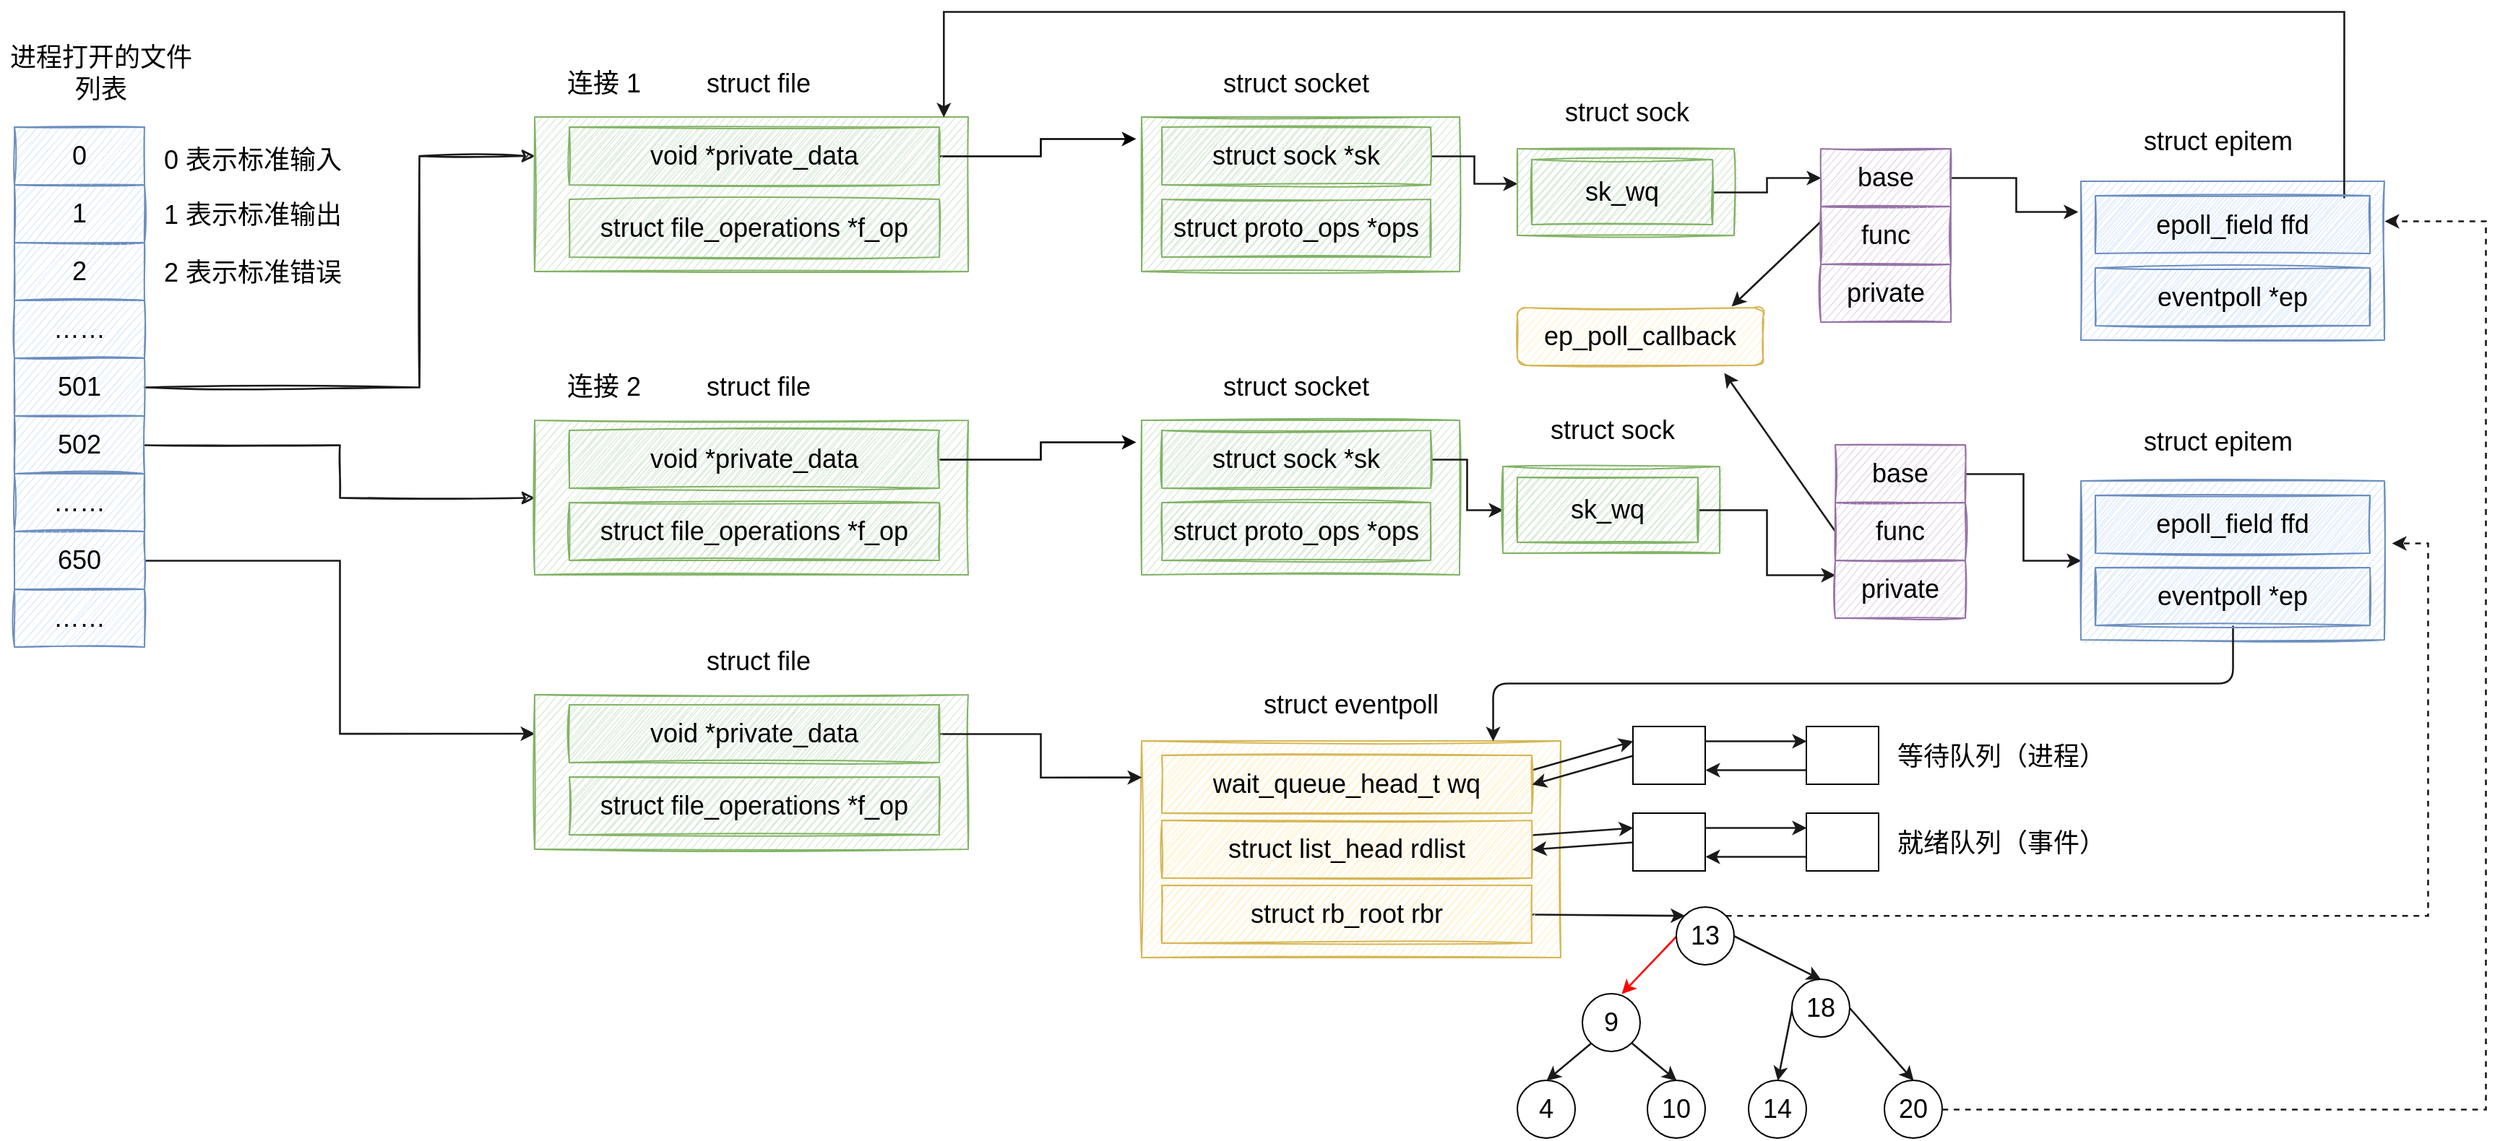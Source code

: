 <mxfile version="20.2.3" type="device"><diagram id="NGm_nT88N8FqhTaewvkt" name="第 1 页"><mxGraphModel dx="1102" dy="698" grid="1" gridSize="10" guides="1" tooltips="1" connect="1" arrows="1" fold="1" page="1" pageScale="1" pageWidth="827" pageHeight="1169" math="0" shadow="0"><root><mxCell id="0"/><mxCell id="1" parent="0"/><mxCell id="71tZlg1oUFOGQ1304Mce-2" value="0" style="rounded=0;whiteSpace=wrap;html=1;fontSize=18;fillColor=#dae8fc;strokeColor=#6c8ebf;sketch=1;" parent="1" vertex="1"><mxGeometry x="30" y="170" width="90" height="40" as="geometry"/></mxCell><mxCell id="pB7k-YdLjywB7rRusT3--1" value="1" style="rounded=0;whiteSpace=wrap;html=1;fontSize=18;fillColor=#dae8fc;strokeColor=#6c8ebf;sketch=1;" parent="1" vertex="1"><mxGeometry x="30" y="210" width="90" height="40" as="geometry"/></mxCell><mxCell id="pB7k-YdLjywB7rRusT3--2" value="2" style="rounded=0;whiteSpace=wrap;html=1;fontSize=18;fillColor=#dae8fc;strokeColor=#6c8ebf;sketch=1;" parent="1" vertex="1"><mxGeometry x="30" y="250" width="90" height="40" as="geometry"/></mxCell><mxCell id="pB7k-YdLjywB7rRusT3--3" value="……" style="rounded=0;whiteSpace=wrap;html=1;fontSize=18;fillColor=#dae8fc;strokeColor=#6c8ebf;sketch=1;" parent="1" vertex="1"><mxGeometry x="30" y="290" width="90" height="40" as="geometry"/></mxCell><mxCell id="pB7k-YdLjywB7rRusT3--30" style="edgeStyle=orthogonalEdgeStyle;rounded=0;sketch=1;orthogonalLoop=1;jettySize=auto;html=1;exitX=1;exitY=0.5;exitDx=0;exitDy=0;entryX=0;entryY=0.25;entryDx=0;entryDy=0;fontSize=18;strokeColor=#1A1A1A;strokeWidth=1.3;" parent="1" source="pB7k-YdLjywB7rRusT3--4" target="pB7k-YdLjywB7rRusT3--10" edge="1"><mxGeometry relative="1" as="geometry"><Array as="points"><mxPoint x="310" y="350"/><mxPoint x="310" y="190"/></Array></mxGeometry></mxCell><mxCell id="pB7k-YdLjywB7rRusT3--4" value="501" style="rounded=0;whiteSpace=wrap;html=1;fontSize=18;fillColor=#dae8fc;strokeColor=#6c8ebf;sketch=1;" parent="1" vertex="1"><mxGeometry x="30" y="330" width="90" height="40" as="geometry"/></mxCell><mxCell id="pB7k-YdLjywB7rRusT3--31" style="edgeStyle=orthogonalEdgeStyle;rounded=0;sketch=1;orthogonalLoop=1;jettySize=auto;html=1;exitX=1;exitY=0.5;exitDx=0;exitDy=0;fontSize=18;strokeColor=#1A1A1A;strokeWidth=1.3;" parent="1" source="pB7k-YdLjywB7rRusT3--5" target="pB7k-YdLjywB7rRusT3--19" edge="1"><mxGeometry relative="1" as="geometry"/></mxCell><mxCell id="pB7k-YdLjywB7rRusT3--5" value="502" style="rounded=0;whiteSpace=wrap;html=1;fontSize=18;fillColor=#dae8fc;strokeColor=#6c8ebf;sketch=1;" parent="1" vertex="1"><mxGeometry x="30" y="370" width="90" height="40" as="geometry"/></mxCell><mxCell id="pB7k-YdLjywB7rRusT3--6" value="……" style="rounded=0;whiteSpace=wrap;html=1;fontSize=18;fillColor=#dae8fc;strokeColor=#6c8ebf;sketch=1;" parent="1" vertex="1"><mxGeometry x="30" y="410" width="90" height="40" as="geometry"/></mxCell><mxCell id="pB7k-YdLjywB7rRusT3--7" value="0 表示标准输入" style="text;html=1;strokeColor=none;fillColor=none;align=center;verticalAlign=middle;whiteSpace=wrap;rounded=0;fontSize=18;" parent="1" vertex="1"><mxGeometry x="130" y="175" width="130" height="35" as="geometry"/></mxCell><mxCell id="pB7k-YdLjywB7rRusT3--8" value="1 表示标准输出" style="text;html=1;strokeColor=none;fillColor=none;align=center;verticalAlign=middle;whiteSpace=wrap;rounded=0;fontSize=18;" parent="1" vertex="1"><mxGeometry x="130" y="212.5" width="130" height="37.5" as="geometry"/></mxCell><mxCell id="pB7k-YdLjywB7rRusT3--9" value="2 表示标准错误" style="text;html=1;strokeColor=none;fillColor=none;align=center;verticalAlign=middle;whiteSpace=wrap;rounded=0;fontSize=18;" parent="1" vertex="1"><mxGeometry x="130" y="252.5" width="130" height="37.5" as="geometry"/></mxCell><mxCell id="pB7k-YdLjywB7rRusT3--10" value="" style="rounded=0;whiteSpace=wrap;html=1;sketch=1;fontSize=18;fillColor=#d5e8d4;strokeColor=#82b366;" parent="1" vertex="1"><mxGeometry x="390" y="163" width="300" height="107" as="geometry"/></mxCell><mxCell id="pB7k-YdLjywB7rRusT3--18" style="edgeStyle=orthogonalEdgeStyle;rounded=0;orthogonalLoop=1;jettySize=auto;html=1;exitX=1;exitY=0.5;exitDx=0;exitDy=0;entryX=-0.018;entryY=0.14;entryDx=0;entryDy=0;entryPerimeter=0;fontSize=18;strokeWidth=1.3;" parent="1" source="pB7k-YdLjywB7rRusT3--11" target="pB7k-YdLjywB7rRusT3--14" edge="1"><mxGeometry relative="1" as="geometry"/></mxCell><mxCell id="pB7k-YdLjywB7rRusT3--11" value="void *private_data" style="rounded=0;whiteSpace=wrap;html=1;sketch=1;fontSize=18;fillColor=#d5e8d4;strokeColor=#82b366;" parent="1" vertex="1"><mxGeometry x="414" y="170" width="256" height="40" as="geometry"/></mxCell><mxCell id="pB7k-YdLjywB7rRusT3--12" value="struct file_operations *f_op" style="rounded=0;whiteSpace=wrap;html=1;sketch=1;fontSize=18;fillColor=#d5e8d4;strokeColor=#82b366;" parent="1" vertex="1"><mxGeometry x="414" y="220" width="256" height="40" as="geometry"/></mxCell><mxCell id="pB7k-YdLjywB7rRusT3--13" value="struct file" style="text;html=1;strokeColor=none;fillColor=none;align=center;verticalAlign=middle;whiteSpace=wrap;rounded=0;sketch=1;fontSize=18;" parent="1" vertex="1"><mxGeometry x="460" y="120" width="170" height="40" as="geometry"/></mxCell><mxCell id="pB7k-YdLjywB7rRusT3--14" value="" style="rounded=0;whiteSpace=wrap;html=1;sketch=1;fontSize=18;fillColor=#d5e8d4;strokeColor=#82b366;" parent="1" vertex="1"><mxGeometry x="810" y="163" width="220" height="107" as="geometry"/></mxCell><mxCell id="trutd7h5hRD1Im3pDpxW-37" style="edgeStyle=orthogonalEdgeStyle;rounded=0;sketch=0;orthogonalLoop=1;jettySize=auto;html=1;exitX=1;exitY=0.5;exitDx=0;exitDy=0;entryX=0;entryY=0.4;entryDx=0;entryDy=0;entryPerimeter=0;fontSize=18;strokeColor=#1A1A1A;strokeWidth=1.3;" edge="1" parent="1" source="pB7k-YdLjywB7rRusT3--15" target="trutd7h5hRD1Im3pDpxW-31"><mxGeometry relative="1" as="geometry"/></mxCell><mxCell id="pB7k-YdLjywB7rRusT3--15" value="struct sock *sk" style="rounded=0;whiteSpace=wrap;html=1;sketch=1;fontSize=18;fillColor=#d5e8d4;strokeColor=#82b366;" parent="1" vertex="1"><mxGeometry x="824" y="170" width="186" height="40" as="geometry"/></mxCell><mxCell id="pB7k-YdLjywB7rRusT3--16" value="struct proto_ops *ops" style="rounded=0;whiteSpace=wrap;html=1;sketch=1;fontSize=18;fillColor=#d5e8d4;strokeColor=#82b366;" parent="1" vertex="1"><mxGeometry x="824" y="220" width="186" height="40" as="geometry"/></mxCell><mxCell id="pB7k-YdLjywB7rRusT3--17" value="struct socket" style="text;html=1;strokeColor=none;fillColor=none;align=center;verticalAlign=middle;whiteSpace=wrap;rounded=0;sketch=1;fontSize=18;" parent="1" vertex="1"><mxGeometry x="832" y="120" width="170" height="40" as="geometry"/></mxCell><mxCell id="pB7k-YdLjywB7rRusT3--19" value="" style="rounded=0;whiteSpace=wrap;html=1;sketch=1;fontSize=18;fillColor=#d5e8d4;strokeColor=#82b366;" parent="1" vertex="1"><mxGeometry x="390" y="373" width="300" height="107" as="geometry"/></mxCell><mxCell id="pB7k-YdLjywB7rRusT3--20" style="edgeStyle=orthogonalEdgeStyle;rounded=0;orthogonalLoop=1;jettySize=auto;html=1;exitX=1;exitY=0.5;exitDx=0;exitDy=0;entryX=-0.018;entryY=0.14;entryDx=0;entryDy=0;entryPerimeter=0;fontSize=18;strokeWidth=1.3;" parent="1" source="pB7k-YdLjywB7rRusT3--21" target="pB7k-YdLjywB7rRusT3--24" edge="1"><mxGeometry relative="1" as="geometry"/></mxCell><mxCell id="pB7k-YdLjywB7rRusT3--21" value="void *private_data" style="rounded=0;whiteSpace=wrap;html=1;sketch=1;fontSize=18;fillColor=#d5e8d4;strokeColor=#82b366;" parent="1" vertex="1"><mxGeometry x="414" y="380" width="256" height="40" as="geometry"/></mxCell><mxCell id="pB7k-YdLjywB7rRusT3--22" value="struct file_operations *f_op" style="rounded=0;whiteSpace=wrap;html=1;sketch=1;fontSize=18;fillColor=#d5e8d4;strokeColor=#82b366;" parent="1" vertex="1"><mxGeometry x="414" y="430" width="256" height="40" as="geometry"/></mxCell><mxCell id="pB7k-YdLjywB7rRusT3--23" value="struct file" style="text;html=1;strokeColor=none;fillColor=none;align=center;verticalAlign=middle;whiteSpace=wrap;rounded=0;sketch=1;fontSize=18;" parent="1" vertex="1"><mxGeometry x="460" y="330" width="170" height="40" as="geometry"/></mxCell><mxCell id="pB7k-YdLjywB7rRusT3--24" value="" style="rounded=0;whiteSpace=wrap;html=1;sketch=1;fontSize=18;fillColor=#d5e8d4;strokeColor=#82b366;" parent="1" vertex="1"><mxGeometry x="810" y="373" width="220" height="107" as="geometry"/></mxCell><mxCell id="trutd7h5hRD1Im3pDpxW-38" style="edgeStyle=orthogonalEdgeStyle;rounded=0;sketch=0;orthogonalLoop=1;jettySize=auto;html=1;exitX=1;exitY=0.5;exitDx=0;exitDy=0;entryX=0;entryY=0.5;entryDx=0;entryDy=0;fontSize=18;strokeColor=#1A1A1A;strokeWidth=1.3;" edge="1" parent="1" source="pB7k-YdLjywB7rRusT3--25" target="trutd7h5hRD1Im3pDpxW-34"><mxGeometry relative="1" as="geometry"/></mxCell><mxCell id="pB7k-YdLjywB7rRusT3--25" value="struct sock *sk" style="rounded=0;whiteSpace=wrap;html=1;sketch=1;fontSize=18;fillColor=#d5e8d4;strokeColor=#82b366;" parent="1" vertex="1"><mxGeometry x="824" y="380" width="186" height="40" as="geometry"/></mxCell><mxCell id="pB7k-YdLjywB7rRusT3--26" value="struct proto_ops *ops" style="rounded=0;whiteSpace=wrap;html=1;sketch=1;fontSize=18;fillColor=#d5e8d4;strokeColor=#82b366;" parent="1" vertex="1"><mxGeometry x="824" y="430" width="186" height="40" as="geometry"/></mxCell><mxCell id="pB7k-YdLjywB7rRusT3--27" value="struct socket" style="text;html=1;strokeColor=none;fillColor=none;align=center;verticalAlign=middle;whiteSpace=wrap;rounded=0;sketch=1;fontSize=18;" parent="1" vertex="1"><mxGeometry x="832" y="330" width="170" height="40" as="geometry"/></mxCell><mxCell id="pB7k-YdLjywB7rRusT3--28" value="连接 1" style="text;html=1;strokeColor=none;fillColor=none;align=center;verticalAlign=middle;whiteSpace=wrap;rounded=0;sketch=1;fontSize=18;" parent="1" vertex="1"><mxGeometry x="390" y="125" width="96" height="30" as="geometry"/></mxCell><mxCell id="pB7k-YdLjywB7rRusT3--29" value="连接 2" style="text;html=1;strokeColor=none;fillColor=none;align=center;verticalAlign=middle;whiteSpace=wrap;rounded=0;sketch=1;fontSize=18;" parent="1" vertex="1"><mxGeometry x="390" y="335" width="96" height="30" as="geometry"/></mxCell><mxCell id="pB7k-YdLjywB7rRusT3--32" value="进程打开的文件列表" style="text;html=1;strokeColor=none;fillColor=none;align=center;verticalAlign=middle;whiteSpace=wrap;rounded=0;sketch=1;fontSize=18;" parent="1" vertex="1"><mxGeometry x="20" y="110" width="140" height="45" as="geometry"/></mxCell><mxCell id="pB7k-YdLjywB7rRusT3--82" style="edgeStyle=orthogonalEdgeStyle;rounded=0;sketch=0;orthogonalLoop=1;jettySize=auto;html=1;exitX=1;exitY=0.5;exitDx=0;exitDy=0;entryX=0;entryY=0.25;entryDx=0;entryDy=0;fontSize=18;strokeColor=#1A1A1A;strokeWidth=1.3;" parent="1" source="pB7k-YdLjywB7rRusT3--33" target="pB7k-YdLjywB7rRusT3--76" edge="1"><mxGeometry relative="1" as="geometry"/></mxCell><mxCell id="pB7k-YdLjywB7rRusT3--33" value="650" style="rounded=0;whiteSpace=wrap;html=1;fontSize=18;fillColor=#dae8fc;strokeColor=#6c8ebf;sketch=1;" parent="1" vertex="1"><mxGeometry x="30" y="450" width="90" height="40" as="geometry"/></mxCell><mxCell id="pB7k-YdLjywB7rRusT3--34" value="……" style="rounded=0;whiteSpace=wrap;html=1;fontSize=18;fillColor=#dae8fc;strokeColor=#6c8ebf;sketch=1;" parent="1" vertex="1"><mxGeometry x="30" y="490" width="90" height="40" as="geometry"/></mxCell><mxCell id="pB7k-YdLjywB7rRusT3--35" value="" style="rounded=0;whiteSpace=wrap;html=1;sketch=1;fontSize=18;fillColor=#fff2cc;strokeColor=#d6b656;" parent="1" vertex="1"><mxGeometry x="810" y="595" width="290" height="150" as="geometry"/></mxCell><mxCell id="trutd7h5hRD1Im3pDpxW-26" style="rounded=0;sketch=0;orthogonalLoop=1;jettySize=auto;html=1;exitX=1;exitY=0.25;exitDx=0;exitDy=0;entryX=0;entryY=0.25;entryDx=0;entryDy=0;fontSize=18;strokeColor=#1A1A1A;strokeWidth=1.3;" edge="1" parent="1" source="pB7k-YdLjywB7rRusT3--36" target="trutd7h5hRD1Im3pDpxW-2"><mxGeometry relative="1" as="geometry"/></mxCell><mxCell id="pB7k-YdLjywB7rRusT3--36" value="wait_queue_head_t wq" style="rounded=0;whiteSpace=wrap;html=1;sketch=1;fontSize=18;fillColor=#fff2cc;strokeColor=#d6b656;" parent="1" vertex="1"><mxGeometry x="824" y="605" width="256" height="40" as="geometry"/></mxCell><mxCell id="trutd7h5hRD1Im3pDpxW-28" style="edgeStyle=none;rounded=0;sketch=0;orthogonalLoop=1;jettySize=auto;html=1;exitX=1;exitY=0.25;exitDx=0;exitDy=0;entryX=0;entryY=0.25;entryDx=0;entryDy=0;fontSize=18;strokeColor=#1A1A1A;strokeWidth=1.3;" edge="1" parent="1" source="pB7k-YdLjywB7rRusT3--37" target="trutd7h5hRD1Im3pDpxW-6"><mxGeometry relative="1" as="geometry"/></mxCell><mxCell id="pB7k-YdLjywB7rRusT3--37" value="struct list_head rdlist" style="rounded=0;whiteSpace=wrap;html=1;sketch=1;fontSize=18;fillColor=#fff2cc;strokeColor=#d6b656;" parent="1" vertex="1"><mxGeometry x="824" y="650" width="256" height="40" as="geometry"/></mxCell><mxCell id="pB7k-YdLjywB7rRusT3--38" value="struct eventpoll" style="text;html=1;strokeColor=none;fillColor=none;align=center;verticalAlign=middle;whiteSpace=wrap;rounded=0;sketch=1;fontSize=18;" parent="1" vertex="1"><mxGeometry x="870" y="550" width="170" height="40" as="geometry"/></mxCell><mxCell id="trutd7h5hRD1Im3pDpxW-30" style="edgeStyle=none;rounded=0;sketch=0;orthogonalLoop=1;jettySize=auto;html=1;exitX=1;exitY=0.5;exitDx=0;exitDy=0;entryX=0;entryY=0;entryDx=0;entryDy=0;fontSize=18;strokeColor=#1A1A1A;strokeWidth=1.3;" edge="1" parent="1" source="pB7k-YdLjywB7rRusT3--40" target="trutd7h5hRD1Im3pDpxW-14"><mxGeometry relative="1" as="geometry"/></mxCell><mxCell id="pB7k-YdLjywB7rRusT3--40" value="struct rb_root rbr" style="rounded=0;whiteSpace=wrap;html=1;sketch=1;fontSize=18;fillColor=#fff2cc;strokeColor=#d6b656;" parent="1" vertex="1"><mxGeometry x="824" y="695" width="256" height="40" as="geometry"/></mxCell><mxCell id="pB7k-YdLjywB7rRusT3--76" value="" style="rounded=0;whiteSpace=wrap;html=1;sketch=1;fontSize=18;fillColor=#d5e8d4;strokeColor=#82b366;" parent="1" vertex="1"><mxGeometry x="390" y="563" width="300" height="107" as="geometry"/></mxCell><mxCell id="pB7k-YdLjywB7rRusT3--81" style="edgeStyle=orthogonalEdgeStyle;rounded=0;sketch=0;orthogonalLoop=1;jettySize=auto;html=1;exitX=1;exitY=0.5;exitDx=0;exitDy=0;entryX=0;entryY=0.167;entryDx=0;entryDy=0;entryPerimeter=0;fontSize=18;strokeColor=#1A1A1A;strokeWidth=1.3;" parent="1" source="pB7k-YdLjywB7rRusT3--77" target="pB7k-YdLjywB7rRusT3--35" edge="1"><mxGeometry relative="1" as="geometry"/></mxCell><mxCell id="pB7k-YdLjywB7rRusT3--77" value="void *private_data" style="rounded=0;whiteSpace=wrap;html=1;sketch=1;fontSize=18;fillColor=#d5e8d4;strokeColor=#82b366;" parent="1" vertex="1"><mxGeometry x="414" y="570" width="256" height="40" as="geometry"/></mxCell><mxCell id="pB7k-YdLjywB7rRusT3--78" value="struct file_operations *f_op" style="rounded=0;whiteSpace=wrap;html=1;sketch=1;fontSize=18;fillColor=#d5e8d4;strokeColor=#82b366;" parent="1" vertex="1"><mxGeometry x="414" y="620" width="256" height="40" as="geometry"/></mxCell><mxCell id="pB7k-YdLjywB7rRusT3--79" value="struct file" style="text;html=1;strokeColor=none;fillColor=none;align=center;verticalAlign=middle;whiteSpace=wrap;rounded=0;sketch=1;fontSize=18;" parent="1" vertex="1"><mxGeometry x="460" y="520" width="170" height="40" as="geometry"/></mxCell><mxCell id="trutd7h5hRD1Im3pDpxW-1" style="edgeStyle=orthogonalEdgeStyle;rounded=0;sketch=0;orthogonalLoop=1;jettySize=auto;html=1;exitX=1;exitY=0.25;exitDx=0;exitDy=0;entryX=0;entryY=0.25;entryDx=0;entryDy=0;fontSize=18;strokeColor=#1A1A1A;strokeWidth=1.3;" edge="1" parent="1" source="trutd7h5hRD1Im3pDpxW-2" target="trutd7h5hRD1Im3pDpxW-4"><mxGeometry relative="1" as="geometry"/></mxCell><mxCell id="trutd7h5hRD1Im3pDpxW-27" style="rounded=0;sketch=0;orthogonalLoop=1;jettySize=auto;html=1;exitX=0;exitY=0.5;exitDx=0;exitDy=0;entryX=1;entryY=0.5;entryDx=0;entryDy=0;fontSize=18;strokeColor=#1A1A1A;strokeWidth=1.3;" edge="1" parent="1" source="trutd7h5hRD1Im3pDpxW-2" target="pB7k-YdLjywB7rRusT3--36"><mxGeometry relative="1" as="geometry"/></mxCell><mxCell id="trutd7h5hRD1Im3pDpxW-2" value="" style="rounded=0;whiteSpace=wrap;html=1;sketch=0;fontSize=18;" vertex="1" parent="1"><mxGeometry x="1150" y="585" width="50" height="40" as="geometry"/></mxCell><mxCell id="trutd7h5hRD1Im3pDpxW-3" style="edgeStyle=orthogonalEdgeStyle;rounded=0;sketch=0;orthogonalLoop=1;jettySize=auto;html=1;exitX=0;exitY=0.75;exitDx=0;exitDy=0;entryX=1;entryY=0.75;entryDx=0;entryDy=0;fontSize=18;strokeColor=#1A1A1A;strokeWidth=1.3;" edge="1" parent="1" source="trutd7h5hRD1Im3pDpxW-4" target="trutd7h5hRD1Im3pDpxW-2"><mxGeometry relative="1" as="geometry"/></mxCell><mxCell id="trutd7h5hRD1Im3pDpxW-4" value="" style="rounded=0;whiteSpace=wrap;html=1;sketch=0;fontSize=18;" vertex="1" parent="1"><mxGeometry x="1270" y="585" width="50" height="40" as="geometry"/></mxCell><mxCell id="trutd7h5hRD1Im3pDpxW-5" style="edgeStyle=orthogonalEdgeStyle;rounded=0;sketch=0;orthogonalLoop=1;jettySize=auto;html=1;exitX=1;exitY=0.25;exitDx=0;exitDy=0;entryX=0;entryY=0.25;entryDx=0;entryDy=0;fontSize=18;strokeColor=#1A1A1A;strokeWidth=1.3;" edge="1" parent="1" source="trutd7h5hRD1Im3pDpxW-6" target="trutd7h5hRD1Im3pDpxW-8"><mxGeometry relative="1" as="geometry"/></mxCell><mxCell id="trutd7h5hRD1Im3pDpxW-29" style="edgeStyle=none;rounded=0;sketch=0;orthogonalLoop=1;jettySize=auto;html=1;exitX=0;exitY=0.5;exitDx=0;exitDy=0;entryX=1;entryY=0.5;entryDx=0;entryDy=0;fontSize=18;strokeColor=#1A1A1A;strokeWidth=1.3;" edge="1" parent="1" source="trutd7h5hRD1Im3pDpxW-6" target="pB7k-YdLjywB7rRusT3--37"><mxGeometry relative="1" as="geometry"/></mxCell><mxCell id="trutd7h5hRD1Im3pDpxW-6" value="" style="rounded=0;whiteSpace=wrap;html=1;sketch=0;fontSize=18;" vertex="1" parent="1"><mxGeometry x="1150" y="645" width="50" height="40" as="geometry"/></mxCell><mxCell id="trutd7h5hRD1Im3pDpxW-7" style="edgeStyle=orthogonalEdgeStyle;rounded=0;sketch=0;orthogonalLoop=1;jettySize=auto;html=1;exitX=0;exitY=0.75;exitDx=0;exitDy=0;entryX=1;entryY=0.75;entryDx=0;entryDy=0;fontSize=18;strokeColor=#1A1A1A;strokeWidth=1.3;" edge="1" parent="1" source="trutd7h5hRD1Im3pDpxW-8" target="trutd7h5hRD1Im3pDpxW-6"><mxGeometry relative="1" as="geometry"/></mxCell><mxCell id="trutd7h5hRD1Im3pDpxW-8" value="" style="rounded=0;whiteSpace=wrap;html=1;sketch=0;fontSize=18;" vertex="1" parent="1"><mxGeometry x="1270" y="645" width="50" height="40" as="geometry"/></mxCell><mxCell id="trutd7h5hRD1Im3pDpxW-9" value="等待队列（进程）" style="text;html=1;strokeColor=none;fillColor=none;align=center;verticalAlign=middle;whiteSpace=wrap;rounded=0;sketch=0;fontSize=18;" vertex="1" parent="1"><mxGeometry x="1325" y="587.5" width="160" height="37.5" as="geometry"/></mxCell><mxCell id="trutd7h5hRD1Im3pDpxW-10" value="就绪队列（事件）" style="text;html=1;strokeColor=none;fillColor=none;align=center;verticalAlign=middle;whiteSpace=wrap;rounded=0;sketch=0;fontSize=18;" vertex="1" parent="1"><mxGeometry x="1330" y="647.5" width="150" height="37.5" as="geometry"/></mxCell><mxCell id="trutd7h5hRD1Im3pDpxW-11" style="edgeStyle=none;rounded=0;sketch=0;orthogonalLoop=1;jettySize=auto;html=1;exitX=0;exitY=0.5;exitDx=0;exitDy=0;entryX=0.675;entryY=0;entryDx=0;entryDy=0;entryPerimeter=0;fontSize=18;strokeColor=#FF0000;strokeWidth=1.3;" edge="1" parent="1" source="trutd7h5hRD1Im3pDpxW-14" target="trutd7h5hRD1Im3pDpxW-17"><mxGeometry relative="1" as="geometry"/></mxCell><mxCell id="trutd7h5hRD1Im3pDpxW-12" style="edgeStyle=none;rounded=0;sketch=0;orthogonalLoop=1;jettySize=auto;html=1;exitX=1;exitY=0.5;exitDx=0;exitDy=0;entryX=0.5;entryY=0;entryDx=0;entryDy=0;fontSize=18;strokeColor=#1A1A1A;strokeWidth=1.3;" edge="1" parent="1" source="trutd7h5hRD1Im3pDpxW-14" target="trutd7h5hRD1Im3pDpxW-20"><mxGeometry relative="1" as="geometry"/></mxCell><mxCell id="trutd7h5hRD1Im3pDpxW-13" style="edgeStyle=orthogonalEdgeStyle;rounded=0;sketch=0;orthogonalLoop=1;jettySize=auto;html=1;exitX=1;exitY=0;exitDx=0;exitDy=0;fontSize=18;strokeColor=#1A1A1A;strokeWidth=1.3;dashed=1;entryX=1.024;entryY=0.391;entryDx=0;entryDy=0;entryPerimeter=0;" edge="1" parent="1" source="trutd7h5hRD1Im3pDpxW-14" target="trutd7h5hRD1Im3pDpxW-55"><mxGeometry relative="1" as="geometry"><mxPoint x="1345" y="712.041" as="targetPoint"/><Array as="points"><mxPoint x="1700" y="716"/><mxPoint x="1700" y="458"/></Array></mxGeometry></mxCell><mxCell id="trutd7h5hRD1Im3pDpxW-14" value="13" style="ellipse;whiteSpace=wrap;html=1;aspect=fixed;sketch=0;fontSize=18;" vertex="1" parent="1"><mxGeometry x="1180" y="710" width="40" height="40" as="geometry"/></mxCell><mxCell id="trutd7h5hRD1Im3pDpxW-15" style="edgeStyle=none;rounded=0;sketch=0;orthogonalLoop=1;jettySize=auto;html=1;exitX=0;exitY=1;exitDx=0;exitDy=0;entryX=0.5;entryY=0;entryDx=0;entryDy=0;fontSize=18;strokeColor=#1A1A1A;strokeWidth=1.3;" edge="1" parent="1" source="trutd7h5hRD1Im3pDpxW-17" target="trutd7h5hRD1Im3pDpxW-22"><mxGeometry relative="1" as="geometry"/></mxCell><mxCell id="trutd7h5hRD1Im3pDpxW-16" style="edgeStyle=none;rounded=0;sketch=0;orthogonalLoop=1;jettySize=auto;html=1;exitX=1;exitY=1;exitDx=0;exitDy=0;entryX=0.5;entryY=0;entryDx=0;entryDy=0;fontSize=18;strokeColor=#1A1A1A;strokeWidth=1.3;" edge="1" parent="1" source="trutd7h5hRD1Im3pDpxW-17" target="trutd7h5hRD1Im3pDpxW-21"><mxGeometry relative="1" as="geometry"/></mxCell><mxCell id="trutd7h5hRD1Im3pDpxW-17" value="9" style="ellipse;whiteSpace=wrap;html=1;aspect=fixed;sketch=0;fontSize=18;" vertex="1" parent="1"><mxGeometry x="1115" y="770" width="40" height="40" as="geometry"/></mxCell><mxCell id="trutd7h5hRD1Im3pDpxW-18" style="edgeStyle=none;rounded=0;sketch=0;orthogonalLoop=1;jettySize=auto;html=1;exitX=0;exitY=0.5;exitDx=0;exitDy=0;entryX=0.5;entryY=0;entryDx=0;entryDy=0;fontSize=18;strokeColor=#1A1A1A;strokeWidth=1.3;" edge="1" parent="1" source="trutd7h5hRD1Im3pDpxW-20" target="trutd7h5hRD1Im3pDpxW-23"><mxGeometry relative="1" as="geometry"/></mxCell><mxCell id="trutd7h5hRD1Im3pDpxW-19" style="edgeStyle=none;rounded=0;sketch=0;orthogonalLoop=1;jettySize=auto;html=1;exitX=1;exitY=0.5;exitDx=0;exitDy=0;entryX=0.5;entryY=0;entryDx=0;entryDy=0;fontSize=18;strokeColor=#1A1A1A;strokeWidth=1.3;" edge="1" parent="1" source="trutd7h5hRD1Im3pDpxW-20" target="trutd7h5hRD1Im3pDpxW-24"><mxGeometry relative="1" as="geometry"/></mxCell><mxCell id="trutd7h5hRD1Im3pDpxW-20" value="18" style="ellipse;whiteSpace=wrap;html=1;aspect=fixed;sketch=0;fontSize=18;" vertex="1" parent="1"><mxGeometry x="1260" y="760" width="40" height="40" as="geometry"/></mxCell><mxCell id="trutd7h5hRD1Im3pDpxW-21" value="10" style="ellipse;whiteSpace=wrap;html=1;aspect=fixed;sketch=0;fontSize=18;" vertex="1" parent="1"><mxGeometry x="1160" y="830" width="40" height="40" as="geometry"/></mxCell><mxCell id="trutd7h5hRD1Im3pDpxW-22" value="4" style="ellipse;whiteSpace=wrap;html=1;aspect=fixed;sketch=0;fontSize=18;" vertex="1" parent="1"><mxGeometry x="1070" y="830" width="40" height="40" as="geometry"/></mxCell><mxCell id="trutd7h5hRD1Im3pDpxW-23" value="14" style="ellipse;whiteSpace=wrap;html=1;aspect=fixed;sketch=0;fontSize=18;" vertex="1" parent="1"><mxGeometry x="1230" y="830" width="40" height="40" as="geometry"/></mxCell><mxCell id="trutd7h5hRD1Im3pDpxW-61" style="edgeStyle=orthogonalEdgeStyle;rounded=0;sketch=0;orthogonalLoop=1;jettySize=auto;html=1;exitX=1;exitY=0.5;exitDx=0;exitDy=0;entryX=1;entryY=0.25;entryDx=0;entryDy=0;fontSize=18;strokeColor=#1A1A1A;strokeWidth=1.3;dashed=1;" edge="1" parent="1" source="trutd7h5hRD1Im3pDpxW-24" target="trutd7h5hRD1Im3pDpxW-51"><mxGeometry relative="1" as="geometry"><Array as="points"><mxPoint x="1740" y="850"/><mxPoint x="1740" y="235"/></Array></mxGeometry></mxCell><mxCell id="trutd7h5hRD1Im3pDpxW-24" value="20" style="ellipse;whiteSpace=wrap;html=1;aspect=fixed;sketch=0;fontSize=18;" vertex="1" parent="1"><mxGeometry x="1324" y="830" width="40" height="40" as="geometry"/></mxCell><mxCell id="trutd7h5hRD1Im3pDpxW-31" value="" style="rounded=0;whiteSpace=wrap;html=1;sketch=1;fontSize=18;fillColor=#d5e8d4;strokeColor=#82b366;" vertex="1" parent="1"><mxGeometry x="1070" y="185" width="150" height="60" as="geometry"/></mxCell><mxCell id="trutd7h5hRD1Im3pDpxW-47" style="edgeStyle=orthogonalEdgeStyle;rounded=0;sketch=0;orthogonalLoop=1;jettySize=auto;html=1;exitX=1;exitY=0.5;exitDx=0;exitDy=0;entryX=0;entryY=0.5;entryDx=0;entryDy=0;fontSize=18;strokeColor=#1A1A1A;strokeWidth=1.3;" edge="1" parent="1" source="trutd7h5hRD1Im3pDpxW-32" target="trutd7h5hRD1Im3pDpxW-39"><mxGeometry relative="1" as="geometry"/></mxCell><mxCell id="trutd7h5hRD1Im3pDpxW-32" value="sk_wq" style="rounded=0;whiteSpace=wrap;html=1;sketch=1;fontSize=18;fillColor=#d5e8d4;strokeColor=#82b366;" vertex="1" parent="1"><mxGeometry x="1080" y="192.5" width="125" height="45" as="geometry"/></mxCell><mxCell id="trutd7h5hRD1Im3pDpxW-33" value="struct sock" style="text;html=1;strokeColor=none;fillColor=none;align=center;verticalAlign=middle;whiteSpace=wrap;rounded=0;sketch=1;fontSize=18;" vertex="1" parent="1"><mxGeometry x="1081" y="140" width="130" height="40" as="geometry"/></mxCell><mxCell id="trutd7h5hRD1Im3pDpxW-34" value="" style="rounded=0;whiteSpace=wrap;html=1;sketch=1;fontSize=18;fillColor=#d5e8d4;strokeColor=#82b366;" vertex="1" parent="1"><mxGeometry x="1060" y="405" width="150" height="60" as="geometry"/></mxCell><mxCell id="trutd7h5hRD1Im3pDpxW-46" style="edgeStyle=orthogonalEdgeStyle;rounded=0;sketch=0;orthogonalLoop=1;jettySize=auto;html=1;exitX=1;exitY=0.5;exitDx=0;exitDy=0;entryX=0;entryY=0.25;entryDx=0;entryDy=0;fontSize=18;strokeColor=#1A1A1A;strokeWidth=1.3;" edge="1" parent="1" source="trutd7h5hRD1Im3pDpxW-35" target="trutd7h5hRD1Im3pDpxW-44"><mxGeometry relative="1" as="geometry"/></mxCell><mxCell id="trutd7h5hRD1Im3pDpxW-35" value="sk_wq" style="rounded=0;whiteSpace=wrap;html=1;sketch=1;fontSize=18;fillColor=#d5e8d4;strokeColor=#82b366;" vertex="1" parent="1"><mxGeometry x="1070" y="412.5" width="125" height="45" as="geometry"/></mxCell><mxCell id="trutd7h5hRD1Im3pDpxW-36" value="struct sock" style="text;html=1;strokeColor=none;fillColor=none;align=center;verticalAlign=middle;whiteSpace=wrap;rounded=0;sketch=1;fontSize=18;" vertex="1" parent="1"><mxGeometry x="1071" y="360" width="130" height="40" as="geometry"/></mxCell><mxCell id="trutd7h5hRD1Im3pDpxW-60" style="edgeStyle=orthogonalEdgeStyle;rounded=0;sketch=0;orthogonalLoop=1;jettySize=auto;html=1;exitX=1;exitY=0.5;exitDx=0;exitDy=0;entryX=-0.01;entryY=0.191;entryDx=0;entryDy=0;entryPerimeter=0;fontSize=18;strokeColor=#1A1A1A;strokeWidth=1.3;" edge="1" parent="1" source="trutd7h5hRD1Im3pDpxW-39" target="trutd7h5hRD1Im3pDpxW-51"><mxGeometry relative="1" as="geometry"/></mxCell><mxCell id="trutd7h5hRD1Im3pDpxW-39" value="base" style="rounded=0;whiteSpace=wrap;html=1;sketch=1;fontSize=18;fillColor=#e1d5e7;strokeColor=#9673a6;" vertex="1" parent="1"><mxGeometry x="1280" y="185" width="90" height="40" as="geometry"/></mxCell><mxCell id="trutd7h5hRD1Im3pDpxW-50" style="edgeStyle=none;rounded=0;sketch=0;orthogonalLoop=1;jettySize=auto;html=1;exitX=0;exitY=0.25;exitDx=0;exitDy=0;entryX=0.871;entryY=-0.025;entryDx=0;entryDy=0;fontSize=18;strokeColor=#1A1A1A;strokeWidth=1.3;entryPerimeter=0;" edge="1" parent="1" source="trutd7h5hRD1Im3pDpxW-40" target="trutd7h5hRD1Im3pDpxW-48"><mxGeometry relative="1" as="geometry"/></mxCell><mxCell id="trutd7h5hRD1Im3pDpxW-40" value="func" style="rounded=0;whiteSpace=wrap;html=1;sketch=1;fontSize=18;fillColor=#e1d5e7;strokeColor=#9673a6;" vertex="1" parent="1"><mxGeometry x="1280" y="225" width="90" height="40" as="geometry"/></mxCell><mxCell id="trutd7h5hRD1Im3pDpxW-41" value="private" style="rounded=0;whiteSpace=wrap;html=1;sketch=1;fontSize=18;fillColor=#e1d5e7;strokeColor=#9673a6;" vertex="1" parent="1"><mxGeometry x="1280" y="265" width="90" height="40" as="geometry"/></mxCell><mxCell id="trutd7h5hRD1Im3pDpxW-59" style="edgeStyle=orthogonalEdgeStyle;rounded=0;sketch=0;orthogonalLoop=1;jettySize=auto;html=1;exitX=1;exitY=0.5;exitDx=0;exitDy=0;fontSize=18;strokeColor=#1A1A1A;strokeWidth=1.3;" edge="1" parent="1" source="trutd7h5hRD1Im3pDpxW-42" target="trutd7h5hRD1Im3pDpxW-55"><mxGeometry relative="1" as="geometry"/></mxCell><mxCell id="trutd7h5hRD1Im3pDpxW-42" value="base" style="rounded=0;whiteSpace=wrap;html=1;sketch=1;fontSize=18;fillColor=#e1d5e7;strokeColor=#9673a6;" vertex="1" parent="1"><mxGeometry x="1290" y="390" width="90" height="40" as="geometry"/></mxCell><mxCell id="trutd7h5hRD1Im3pDpxW-49" style="rounded=0;sketch=0;orthogonalLoop=1;jettySize=auto;html=1;exitX=0;exitY=0.5;exitDx=0;exitDy=0;entryX=0.841;entryY=1.125;entryDx=0;entryDy=0;entryPerimeter=0;fontSize=18;strokeColor=#1A1A1A;strokeWidth=1.3;" edge="1" parent="1" source="trutd7h5hRD1Im3pDpxW-43" target="trutd7h5hRD1Im3pDpxW-48"><mxGeometry relative="1" as="geometry"/></mxCell><mxCell id="trutd7h5hRD1Im3pDpxW-43" value="func" style="rounded=0;whiteSpace=wrap;html=1;sketch=1;fontSize=18;fillColor=#e1d5e7;strokeColor=#9673a6;" vertex="1" parent="1"><mxGeometry x="1290" y="430" width="90" height="40" as="geometry"/></mxCell><mxCell id="trutd7h5hRD1Im3pDpxW-44" value="private" style="rounded=0;whiteSpace=wrap;html=1;sketch=1;fontSize=18;fillColor=#e1d5e7;strokeColor=#9673a6;" vertex="1" parent="1"><mxGeometry x="1290" y="470" width="90" height="40" as="geometry"/></mxCell><mxCell id="trutd7h5hRD1Im3pDpxW-48" value="ep_poll_callback" style="rounded=1;whiteSpace=wrap;html=1;sketch=1;fontSize=18;fillColor=#fff2cc;strokeColor=#d6b656;" vertex="1" parent="1"><mxGeometry x="1070" y="295" width="170" height="40" as="geometry"/></mxCell><mxCell id="trutd7h5hRD1Im3pDpxW-51" value="" style="rounded=0;whiteSpace=wrap;html=1;sketch=1;fontSize=18;fillColor=#dae8fc;strokeColor=#6c8ebf;" vertex="1" parent="1"><mxGeometry x="1460" y="207.5" width="210" height="110" as="geometry"/></mxCell><mxCell id="trutd7h5hRD1Im3pDpxW-63" style="edgeStyle=orthogonalEdgeStyle;rounded=0;sketch=0;orthogonalLoop=1;jettySize=auto;html=1;exitX=0.905;exitY=0.038;exitDx=0;exitDy=0;entryX=0.943;entryY=0;entryDx=0;entryDy=0;entryPerimeter=0;fontSize=18;strokeColor=#1A1A1A;strokeWidth=1.3;exitPerimeter=0;" edge="1" parent="1" source="trutd7h5hRD1Im3pDpxW-52" target="pB7k-YdLjywB7rRusT3--10"><mxGeometry relative="1" as="geometry"><Array as="points"><mxPoint x="1642" y="90"/><mxPoint x="673" y="90"/></Array></mxGeometry></mxCell><mxCell id="trutd7h5hRD1Im3pDpxW-52" value="epoll_field ffd" style="rounded=0;whiteSpace=wrap;html=1;sketch=1;fontSize=18;fillColor=#dae8fc;strokeColor=#6c8ebf;" vertex="1" parent="1"><mxGeometry x="1470" y="217.5" width="190" height="40" as="geometry"/></mxCell><mxCell id="trutd7h5hRD1Im3pDpxW-53" value="eventpoll *ep" style="rounded=0;whiteSpace=wrap;html=1;sketch=1;fontSize=18;fillColor=#dae8fc;strokeColor=#6c8ebf;" vertex="1" parent="1"><mxGeometry x="1470" y="267.5" width="190" height="40" as="geometry"/></mxCell><mxCell id="trutd7h5hRD1Im3pDpxW-54" value="struct epitem" style="text;html=1;strokeColor=none;fillColor=none;align=center;verticalAlign=middle;whiteSpace=wrap;rounded=0;sketch=1;fontSize=18;" vertex="1" parent="1"><mxGeometry x="1490" y="160" width="130" height="40" as="geometry"/></mxCell><mxCell id="trutd7h5hRD1Im3pDpxW-55" value="" style="rounded=0;whiteSpace=wrap;html=1;sketch=1;fontSize=18;fillColor=#dae8fc;strokeColor=#6c8ebf;" vertex="1" parent="1"><mxGeometry x="1460" y="415" width="210" height="110" as="geometry"/></mxCell><mxCell id="trutd7h5hRD1Im3pDpxW-56" value="epoll_field ffd" style="rounded=0;whiteSpace=wrap;html=1;sketch=1;fontSize=18;fillColor=#dae8fc;strokeColor=#6c8ebf;" vertex="1" parent="1"><mxGeometry x="1470" y="425" width="190" height="40" as="geometry"/></mxCell><mxCell id="trutd7h5hRD1Im3pDpxW-62" style="edgeStyle=orthogonalEdgeStyle;rounded=1;sketch=0;orthogonalLoop=1;jettySize=auto;html=1;exitX=0.5;exitY=1;exitDx=0;exitDy=0;entryX=0.838;entryY=0;entryDx=0;entryDy=0;entryPerimeter=0;fontSize=18;strokeColor=#1A1A1A;strokeWidth=1.3;" edge="1" parent="1" source="trutd7h5hRD1Im3pDpxW-57" target="pB7k-YdLjywB7rRusT3--35"><mxGeometry relative="1" as="geometry"/></mxCell><mxCell id="trutd7h5hRD1Im3pDpxW-57" value="eventpoll *ep" style="rounded=0;whiteSpace=wrap;html=1;sketch=1;fontSize=18;fillColor=#dae8fc;strokeColor=#6c8ebf;" vertex="1" parent="1"><mxGeometry x="1470" y="475" width="190" height="40" as="geometry"/></mxCell><mxCell id="trutd7h5hRD1Im3pDpxW-58" value="struct epitem" style="text;html=1;strokeColor=none;fillColor=none;align=center;verticalAlign=middle;whiteSpace=wrap;rounded=0;sketch=1;fontSize=18;" vertex="1" parent="1"><mxGeometry x="1490" y="367.5" width="130" height="40" as="geometry"/></mxCell></root></mxGraphModel></diagram></mxfile>